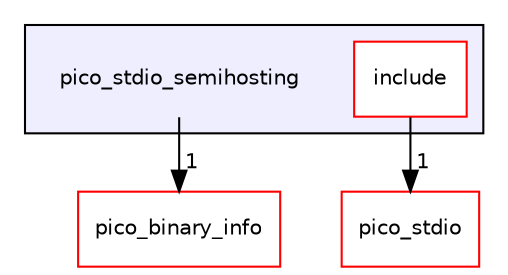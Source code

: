 digraph "pico_stdio_semihosting" {
  compound=true
  node [ fontsize="10", fontname="Helvetica"];
  edge [ labelfontsize="10", labelfontname="Helvetica"];
  subgraph clusterdir_084ae7f7183aeff1dbff29099f41c075 {
    graph [ bgcolor="#eeeeff", pencolor="black", label="" URL="dir_084ae7f7183aeff1dbff29099f41c075.html"];
    dir_084ae7f7183aeff1dbff29099f41c075 [shape=plaintext label="pico_stdio_semihosting"];
    dir_61ad3710b607bf424d26ff260b5bf8ff [shape=box label="include" color="red" fillcolor="white" style="filled" URL="dir_61ad3710b607bf424d26ff260b5bf8ff.html"];
  }
  dir_3dab16ea41ea245df7c2e3d74b6863f3 [shape=box label="pico_binary_info" fillcolor="white" style="filled" color="red" URL="dir_3dab16ea41ea245df7c2e3d74b6863f3.html"];
  dir_8ce2dea2c70b96bce3071180a232ce85 [shape=box label="pico_stdio" fillcolor="white" style="filled" color="red" URL="dir_8ce2dea2c70b96bce3071180a232ce85.html"];
  dir_61ad3710b607bf424d26ff260b5bf8ff->dir_8ce2dea2c70b96bce3071180a232ce85 [headlabel="1", labeldistance=1.5 headhref="dir_000189_000184.html"];
  dir_084ae7f7183aeff1dbff29099f41c075->dir_3dab16ea41ea245df7c2e3d74b6863f3 [headlabel="1", labeldistance=1.5 headhref="dir_000188_000013.html"];
}
